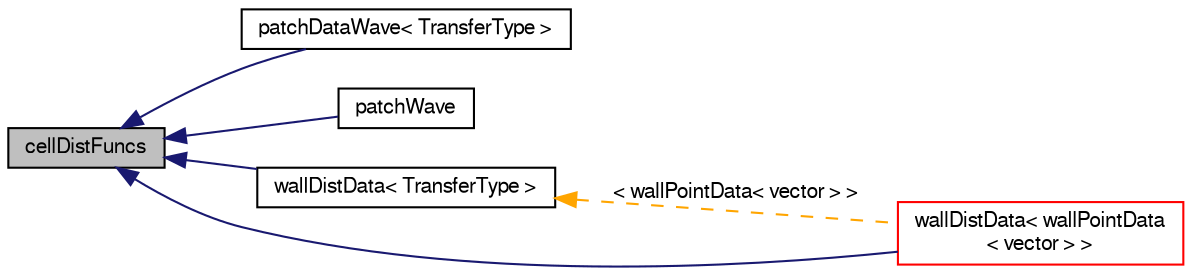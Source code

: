 digraph "cellDistFuncs"
{
  bgcolor="transparent";
  edge [fontname="FreeSans",fontsize="10",labelfontname="FreeSans",labelfontsize="10"];
  node [fontname="FreeSans",fontsize="10",shape=record];
  rankdir="LR";
  Node0 [label="cellDistFuncs",height=0.2,width=0.4,color="black", fillcolor="grey75", style="filled", fontcolor="black"];
  Node0 -> Node1 [dir="back",color="midnightblue",fontsize="10",style="solid",fontname="FreeSans"];
  Node1 [label="patchDataWave\< TransferType \>",height=0.2,width=0.4,color="black",URL="$a24962.html",tooltip="Takes a set of patches to start MeshWave from. "];
  Node0 -> Node2 [dir="back",color="midnightblue",fontsize="10",style="solid",fontname="FreeSans"];
  Node2 [label="patchWave",height=0.2,width=0.4,color="black",URL="$a24966.html",tooltip="Takes a set of patches to start MeshWave from. After construction holds distance at cells and distanc..."];
  Node0 -> Node3 [dir="back",color="midnightblue",fontsize="10",style="solid",fontname="FreeSans"];
  Node3 [label="wallDistData\< TransferType \>",height=0.2,width=0.4,color="black",URL="$a22902.html",tooltip="Wall distance calculation. Like wallDist but also transports extra data (template argument)..."];
  Node3 -> Node4 [dir="back",color="orange",fontsize="10",style="dashed",label=" \< wallPointData\< vector \> \>" ,fontname="FreeSans"];
  Node4 [label="wallDistData\< wallPointData\l\< vector \> \>",height=0.2,width=0.4,color="red",URL="$a22902.html"];
  Node0 -> Node4 [dir="back",color="midnightblue",fontsize="10",style="solid",fontname="FreeSans"];
}
